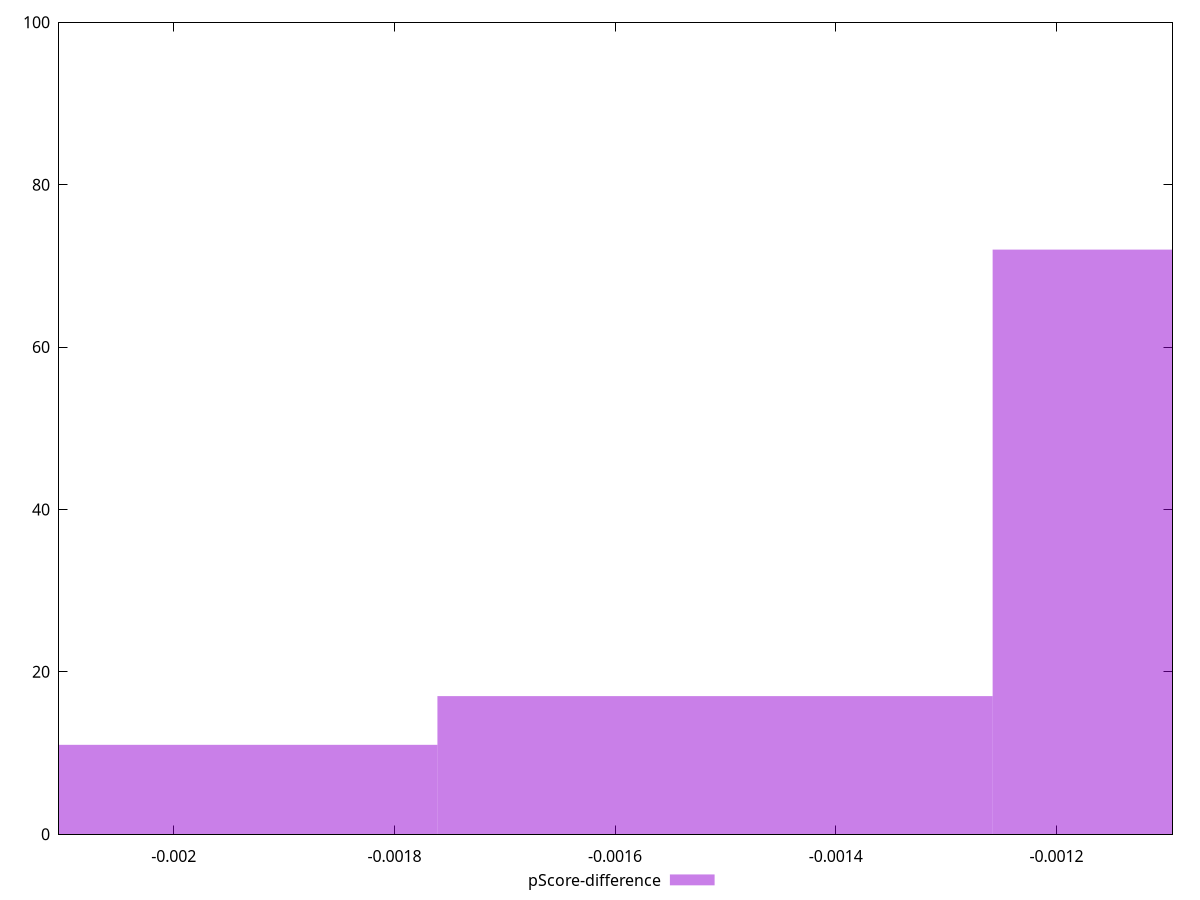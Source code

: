 reset

$pScoreDifference <<EOF
-0.002012562949894292 11
-0.001006281474947146 72
-0.0015094222124207189 17
EOF

set key outside below
set boxwidth 0.000503140737473573
set xrange [-0.002103924922326028:-0.0010948517872364505]
set yrange [0:100]
set trange [0:100]
set style fill transparent solid 0.5 noborder
set terminal svg size 640, 490 enhanced background rgb 'white'
set output "report_00025_2021-02-22T21:38:55.199Z/speed-index/samples/pages+cached+noadtech+nomedia+nocss/pScore-difference/histogram.svg"

plot $pScoreDifference title "pScore-difference" with boxes

reset
